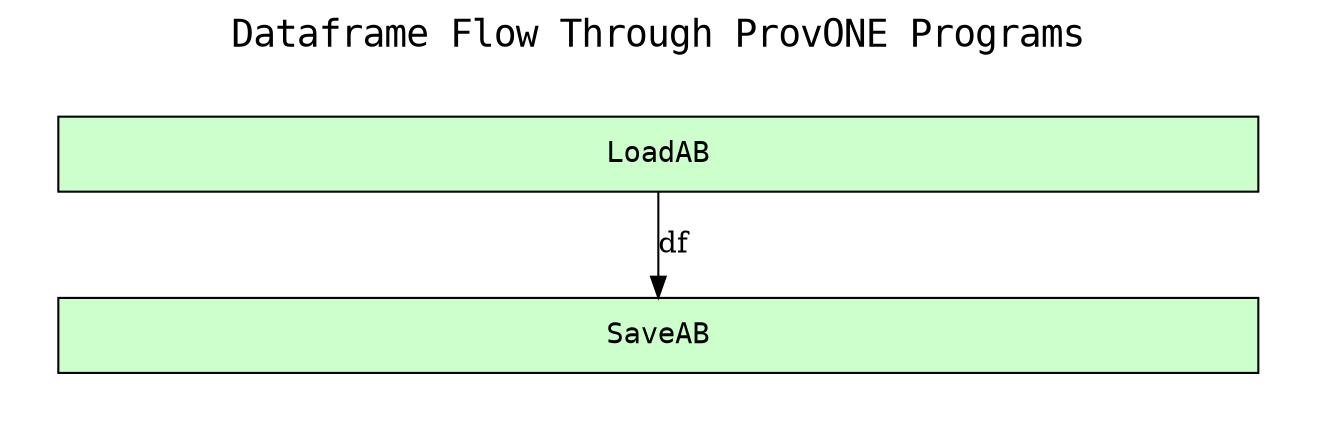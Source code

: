 
digraph provone_workflow {
rankdir=TB

fontname=Courier; fontsize=18; labelloc=t
label="Dataframe Flow Through ProvONE Programs"

subgraph cluster_program_graph { label=""; color=white; penwidth=0
subgraph cluster_program_graph_inner { label=""; color=white

# program nodes
node[shape=box style="filled" fillcolor="#CCFFCC" peripheries=1 fontname=Courier]
node[width=8]

"http://wholetale.org/program/1119/step/1" [label="LoadAB"]
"http://wholetale.org/program/1119/step/8" [label="SaveAB"]

# dataframe channels
"http://wholetale.org/program/1119/step/1" -> "http://wholetale.org/program/1119/step/8" [label="df"]
}}

}
